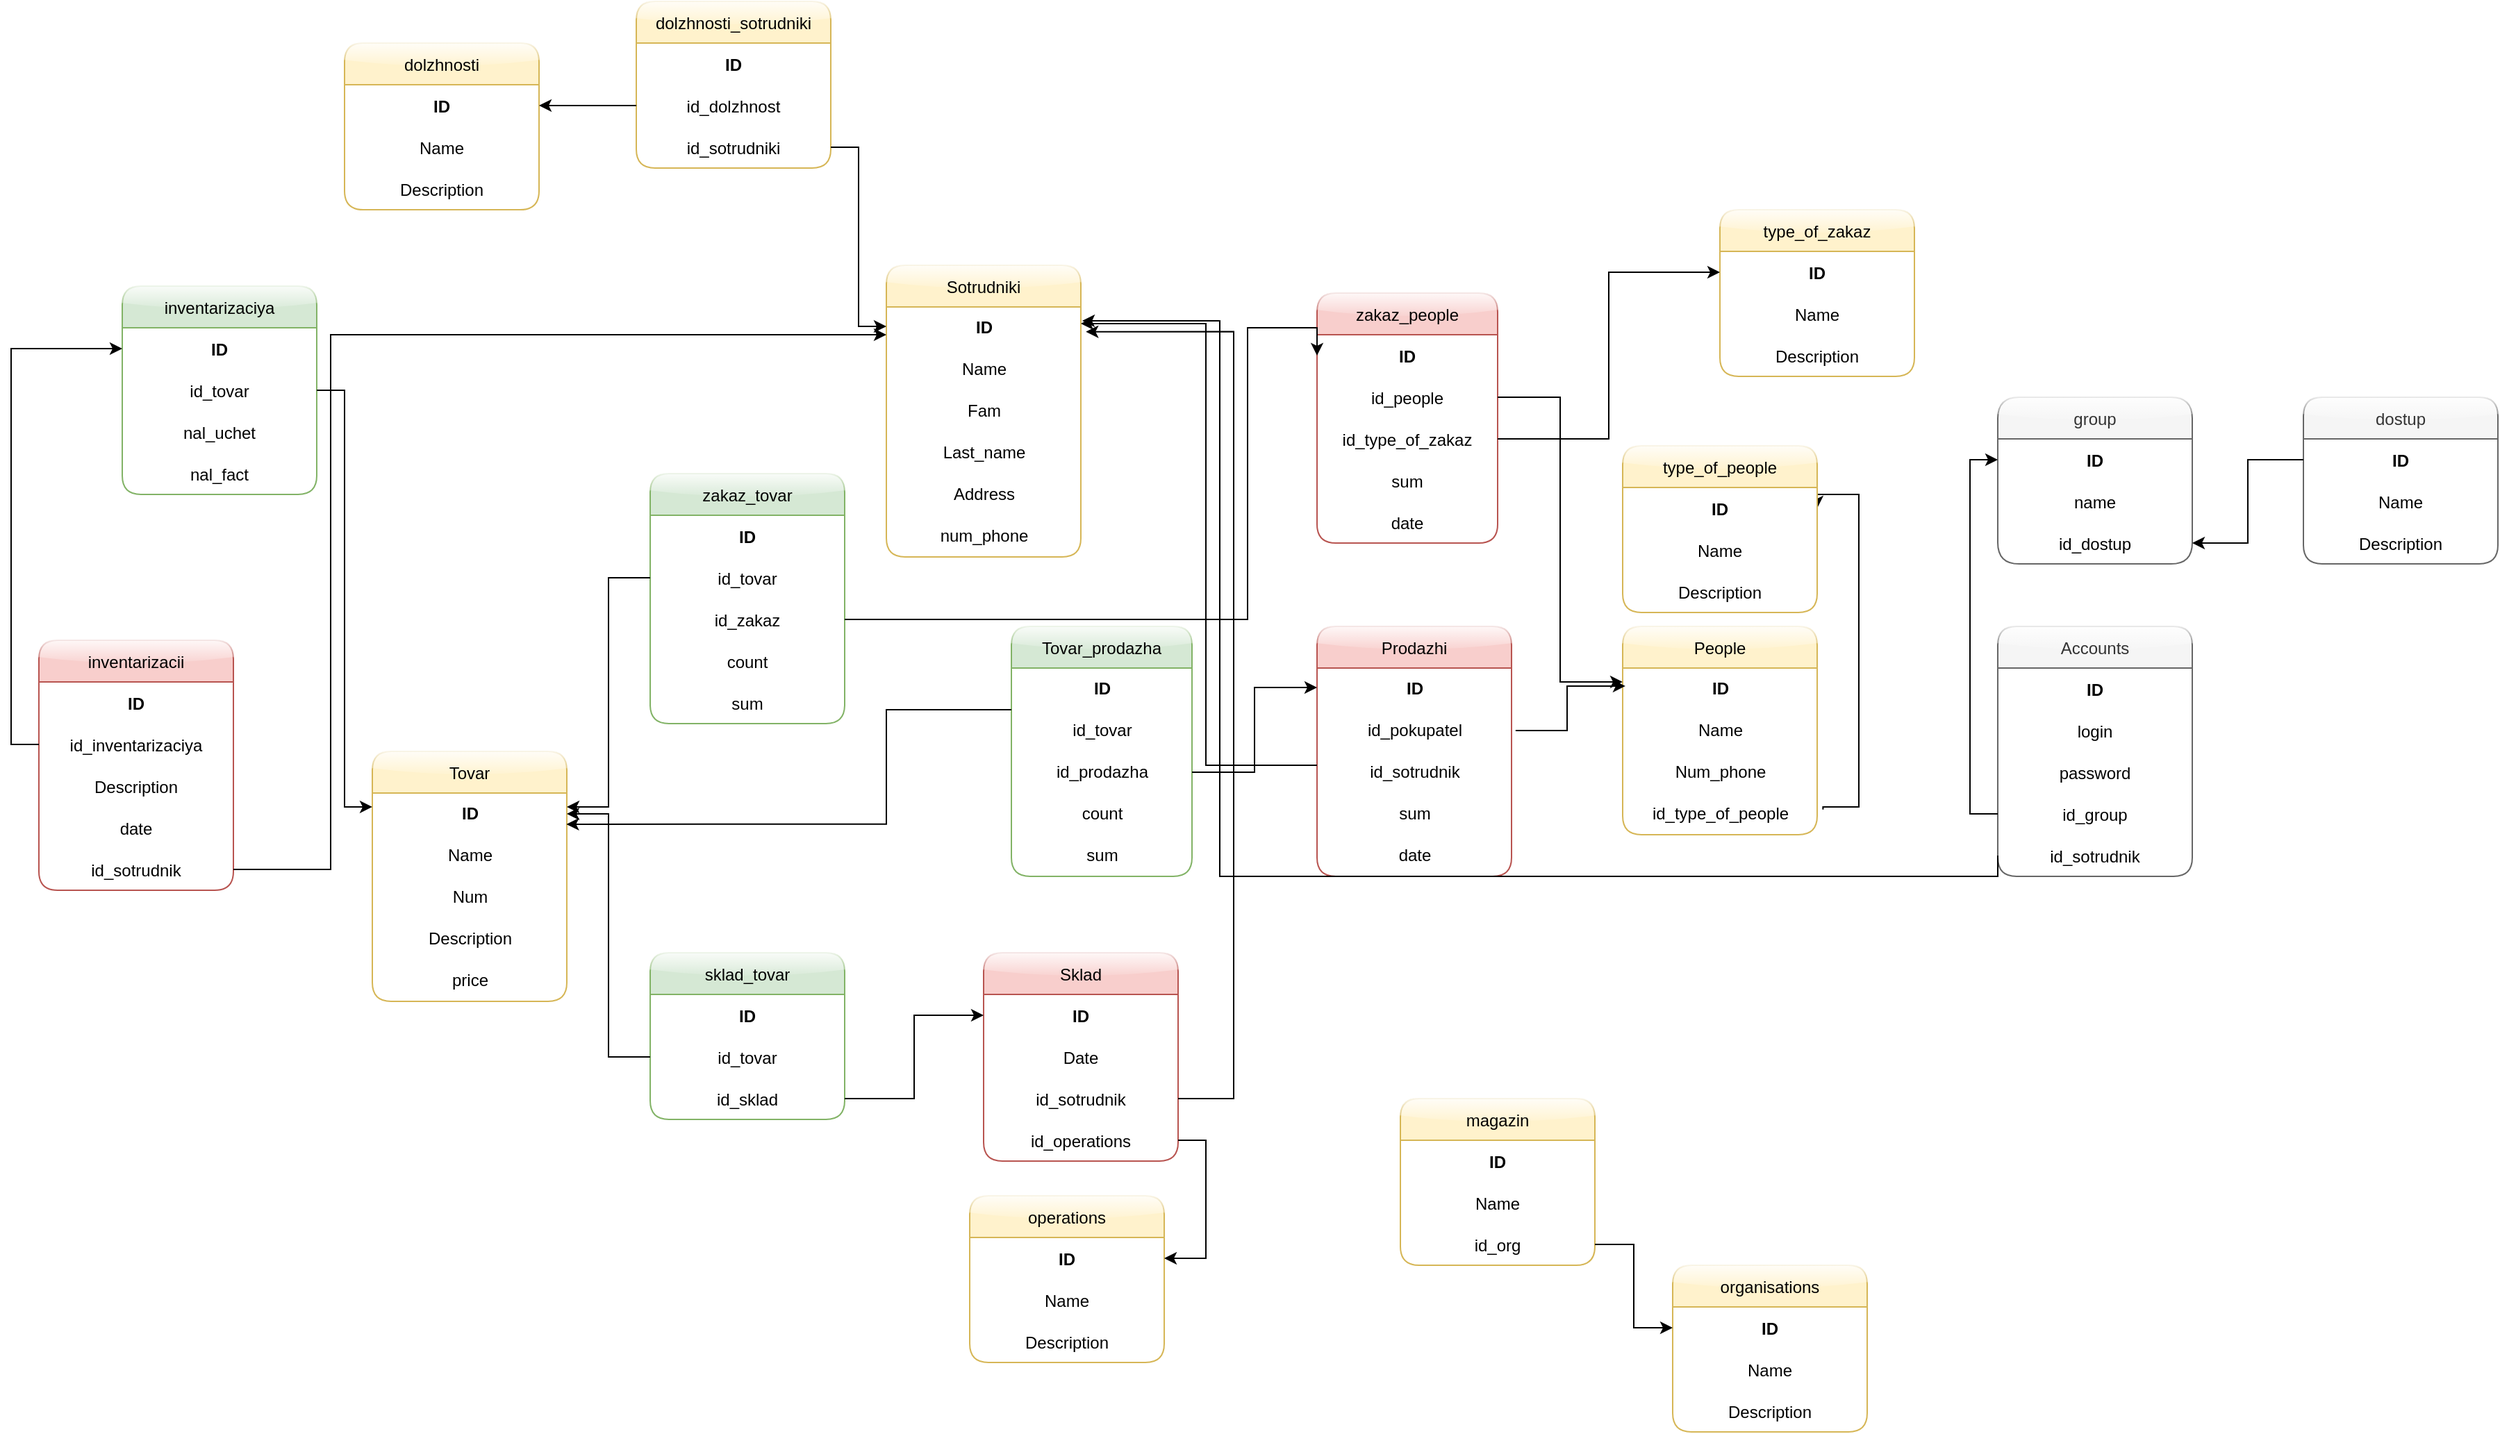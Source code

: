 <mxfile version="20.7.4" type="github">
  <diagram name="Page-1" id="efa7a0a1-bf9b-a30e-e6df-94a7791c09e9">
    <mxGraphModel dx="2083" dy="671" grid="1" gridSize="10" guides="1" tooltips="1" connect="1" arrows="1" fold="1" page="1" pageScale="1" pageWidth="826" pageHeight="1169" background="none" math="0" shadow="0">
      <root>
        <mxCell id="0" />
        <mxCell id="1" parent="0" />
        <mxCell id="s89cc9zzyMiPVLk8geK5-11" style="edgeStyle=orthogonalEdgeStyle;rounded=0;orthogonalLoop=1;jettySize=auto;html=1;entryX=1;entryY=0.5;entryDx=0;entryDy=0;exitX=1.03;exitY=0.395;exitDx=0;exitDy=0;exitPerimeter=0;" edge="1" parent="1" source="s89cc9zzyMiPVLk8geK5-10" target="s89cc9zzyMiPVLk8geK5-2">
          <mxGeometry relative="1" as="geometry">
            <mxPoint x="791" y="680" as="sourcePoint" />
            <Array as="points">
              <mxPoint x="794" y="670" />
              <mxPoint x="820" y="670" />
              <mxPoint x="820" y="445" />
            </Array>
          </mxGeometry>
        </mxCell>
        <mxCell id="ebfX2xSwdslehIs39QLn-114" value="People" style="swimlane;fontStyle=0;childLayout=stackLayout;horizontal=1;startSize=30;horizontalStack=0;resizeParent=1;resizeParentMax=0;resizeLast=0;collapsible=1;marginBottom=0;fillColor=#fff2cc;strokeColor=#d6b656;swimlaneFillColor=default;perimeterSpacing=1;rounded=1;shadow=0;sketch=0;glass=1;swimlaneLine=1;" parent="1" vertex="1">
          <mxGeometry x="650" y="540" width="140" height="150" as="geometry" />
        </mxCell>
        <mxCell id="ebfX2xSwdslehIs39QLn-123" value="&lt;div align=&quot;center&quot;&gt;&lt;b&gt;ID&lt;/b&gt;&lt;/div&gt;" style="text;html=1;align=center;verticalAlign=middle;resizable=0;points=[];autosize=1;strokeColor=none;fillColor=none;" parent="ebfX2xSwdslehIs39QLn-114" vertex="1">
          <mxGeometry y="30" width="140" height="30" as="geometry" />
        </mxCell>
        <mxCell id="ebfX2xSwdslehIs39QLn-129" value="Name" style="text;html=1;align=center;verticalAlign=middle;resizable=0;points=[];autosize=1;strokeColor=none;fillColor=none;" parent="ebfX2xSwdslehIs39QLn-114" vertex="1">
          <mxGeometry y="60" width="140" height="30" as="geometry" />
        </mxCell>
        <mxCell id="ebfX2xSwdslehIs39QLn-132" value="Num_phone" style="text;html=1;align=center;verticalAlign=middle;resizable=0;points=[];autosize=1;strokeColor=none;fillColor=none;" parent="ebfX2xSwdslehIs39QLn-114" vertex="1">
          <mxGeometry y="90" width="140" height="30" as="geometry" />
        </mxCell>
        <mxCell id="s89cc9zzyMiPVLk8geK5-10" value="id_type_of_people" style="text;html=1;align=center;verticalAlign=middle;resizable=0;points=[];autosize=1;strokeColor=none;fillColor=none;" vertex="1" parent="ebfX2xSwdslehIs39QLn-114">
          <mxGeometry y="120" width="140" height="30" as="geometry" />
        </mxCell>
        <mxCell id="wyc7OIWixu-rkBDjUx6X-9" style="edgeStyle=orthogonalEdgeStyle;rounded=0;orthogonalLoop=1;jettySize=auto;html=1;exitX=1.021;exitY=0.5;exitDx=0;exitDy=0;entryX=0.014;entryY=0.433;entryDx=0;entryDy=0;entryPerimeter=0;exitPerimeter=0;" parent="1" source="ebfX2xSwdslehIs39QLn-137" target="ebfX2xSwdslehIs39QLn-123" edge="1">
          <mxGeometry relative="1" as="geometry" />
        </mxCell>
        <mxCell id="ebfX2xSwdslehIs39QLn-124" value="Prodazhi" style="swimlane;fontStyle=0;childLayout=stackLayout;horizontal=1;startSize=30;horizontalStack=0;resizeParent=1;resizeParentMax=0;resizeLast=0;collapsible=1;marginBottom=0;fillColor=#f8cecc;strokeColor=#b85450;swimlaneFillColor=default;rounded=1;shadow=0;sketch=0;glass=1;" parent="1" vertex="1">
          <mxGeometry x="430" y="540" width="140" height="180" as="geometry" />
        </mxCell>
        <mxCell id="ebfX2xSwdslehIs39QLn-125" value="&lt;div align=&quot;center&quot;&gt;&lt;b&gt;ID&lt;/b&gt;&lt;/div&gt;" style="text;html=1;align=center;verticalAlign=middle;resizable=0;points=[];autosize=1;strokeColor=none;fillColor=none;" parent="ebfX2xSwdslehIs39QLn-124" vertex="1">
          <mxGeometry y="30" width="140" height="30" as="geometry" />
        </mxCell>
        <mxCell id="ebfX2xSwdslehIs39QLn-137" value="id_pokupatel" style="text;html=1;align=center;verticalAlign=middle;resizable=0;points=[];autosize=1;strokeColor=none;fillColor=none;" parent="ebfX2xSwdslehIs39QLn-124" vertex="1">
          <mxGeometry y="60" width="140" height="30" as="geometry" />
        </mxCell>
        <mxCell id="ebfX2xSwdslehIs39QLn-138" value="id_sotrudnik" style="text;html=1;align=center;verticalAlign=middle;resizable=0;points=[];autosize=1;strokeColor=none;fillColor=none;" parent="ebfX2xSwdslehIs39QLn-124" vertex="1">
          <mxGeometry y="90" width="140" height="30" as="geometry" />
        </mxCell>
        <mxCell id="wyc7OIWixu-rkBDjUx6X-6" value="sum" style="text;html=1;align=center;verticalAlign=middle;resizable=0;points=[];autosize=1;strokeColor=none;fillColor=none;" parent="ebfX2xSwdslehIs39QLn-124" vertex="1">
          <mxGeometry y="120" width="140" height="30" as="geometry" />
        </mxCell>
        <mxCell id="wyc7OIWixu-rkBDjUx6X-7" value="date" style="text;html=1;align=center;verticalAlign=middle;resizable=0;points=[];autosize=1;strokeColor=none;fillColor=none;" parent="ebfX2xSwdslehIs39QLn-124" vertex="1">
          <mxGeometry y="150" width="140" height="30" as="geometry" />
        </mxCell>
        <mxCell id="wyc7OIWixu-rkBDjUx6X-10" value="Tovar_prodazha" style="swimlane;fontStyle=0;childLayout=stackLayout;horizontal=1;startSize=30;horizontalStack=0;resizeParent=1;resizeParentMax=0;resizeLast=0;collapsible=1;marginBottom=0;fillColor=#d5e8d4;strokeColor=#82b366;swimlaneFillColor=default;rounded=1;shadow=0;sketch=0;glass=1;" parent="1" vertex="1">
          <mxGeometry x="210" y="540" width="130" height="180" as="geometry" />
        </mxCell>
        <mxCell id="wyc7OIWixu-rkBDjUx6X-11" value="&lt;div align=&quot;center&quot;&gt;&lt;b&gt;ID&lt;/b&gt;&lt;/div&gt;" style="text;html=1;align=center;verticalAlign=middle;resizable=0;points=[];autosize=1;strokeColor=none;fillColor=none;" parent="wyc7OIWixu-rkBDjUx6X-10" vertex="1">
          <mxGeometry y="30" width="130" height="30" as="geometry" />
        </mxCell>
        <mxCell id="wyc7OIWixu-rkBDjUx6X-12" value="id_tovar" style="text;html=1;align=center;verticalAlign=middle;resizable=0;points=[];autosize=1;strokeColor=none;fillColor=none;" parent="wyc7OIWixu-rkBDjUx6X-10" vertex="1">
          <mxGeometry y="60" width="130" height="30" as="geometry" />
        </mxCell>
        <mxCell id="wyc7OIWixu-rkBDjUx6X-13" value="id_prodazha" style="text;html=1;align=center;verticalAlign=middle;resizable=0;points=[];autosize=1;strokeColor=none;fillColor=none;" parent="wyc7OIWixu-rkBDjUx6X-10" vertex="1">
          <mxGeometry y="90" width="130" height="30" as="geometry" />
        </mxCell>
        <mxCell id="wyc7OIWixu-rkBDjUx6X-14" value="count" style="text;html=1;align=center;verticalAlign=middle;resizable=0;points=[];autosize=1;strokeColor=none;fillColor=none;" parent="wyc7OIWixu-rkBDjUx6X-10" vertex="1">
          <mxGeometry y="120" width="130" height="30" as="geometry" />
        </mxCell>
        <mxCell id="wyc7OIWixu-rkBDjUx6X-15" value="sum" style="text;html=1;align=center;verticalAlign=middle;resizable=0;points=[];autosize=1;strokeColor=none;fillColor=none;" parent="wyc7OIWixu-rkBDjUx6X-10" vertex="1">
          <mxGeometry y="150" width="130" height="30" as="geometry" />
        </mxCell>
        <mxCell id="wyc7OIWixu-rkBDjUx6X-17" value="Tovar" style="swimlane;fontStyle=0;childLayout=stackLayout;horizontal=1;startSize=30;horizontalStack=0;resizeParent=1;resizeParentMax=0;resizeLast=0;collapsible=1;marginBottom=0;fillColor=#fff2cc;strokeColor=#d6b656;swimlaneFillColor=default;rounded=1;shadow=0;sketch=0;glass=1;" parent="1" vertex="1">
          <mxGeometry x="-250" y="630" width="140" height="180" as="geometry" />
        </mxCell>
        <mxCell id="wyc7OIWixu-rkBDjUx6X-18" value="&lt;div align=&quot;center&quot;&gt;&lt;b&gt;ID&lt;/b&gt;&lt;/div&gt;" style="text;html=1;align=center;verticalAlign=middle;resizable=0;points=[];autosize=1;strokeColor=none;fillColor=none;" parent="wyc7OIWixu-rkBDjUx6X-17" vertex="1">
          <mxGeometry y="30" width="140" height="30" as="geometry" />
        </mxCell>
        <mxCell id="wyc7OIWixu-rkBDjUx6X-19" value="Name" style="text;html=1;align=center;verticalAlign=middle;resizable=0;points=[];autosize=1;strokeColor=none;fillColor=none;" parent="wyc7OIWixu-rkBDjUx6X-17" vertex="1">
          <mxGeometry y="60" width="140" height="30" as="geometry" />
        </mxCell>
        <mxCell id="wyc7OIWixu-rkBDjUx6X-20" value="Num" style="text;html=1;align=center;verticalAlign=middle;resizable=0;points=[];autosize=1;strokeColor=none;fillColor=none;" parent="wyc7OIWixu-rkBDjUx6X-17" vertex="1">
          <mxGeometry y="90" width="140" height="30" as="geometry" />
        </mxCell>
        <mxCell id="wyc7OIWixu-rkBDjUx6X-21" value="Description" style="text;html=1;align=center;verticalAlign=middle;resizable=0;points=[];autosize=1;strokeColor=none;fillColor=none;" parent="wyc7OIWixu-rkBDjUx6X-17" vertex="1">
          <mxGeometry y="120" width="140" height="30" as="geometry" />
        </mxCell>
        <mxCell id="wyc7OIWixu-rkBDjUx6X-22" value="price" style="text;html=1;align=center;verticalAlign=middle;resizable=0;points=[];autosize=1;strokeColor=none;fillColor=none;" parent="wyc7OIWixu-rkBDjUx6X-17" vertex="1">
          <mxGeometry y="150" width="140" height="30" as="geometry" />
        </mxCell>
        <mxCell id="wyc7OIWixu-rkBDjUx6X-24" style="edgeStyle=orthogonalEdgeStyle;rounded=0;orthogonalLoop=1;jettySize=auto;html=1;entryX=0;entryY=0.467;entryDx=0;entryDy=0;entryPerimeter=0;" parent="1" source="wyc7OIWixu-rkBDjUx6X-13" target="ebfX2xSwdslehIs39QLn-125" edge="1">
          <mxGeometry relative="1" as="geometry" />
        </mxCell>
        <mxCell id="wyc7OIWixu-rkBDjUx6X-25" value="Sotrudniki" style="swimlane;fontStyle=0;childLayout=stackLayout;horizontal=1;startSize=30;horizontalStack=0;resizeParent=1;resizeParentMax=0;resizeLast=0;collapsible=1;marginBottom=0;fillColor=#fff2cc;strokeColor=#d6b656;gradientColor=none;swimlaneFillColor=default;rounded=1;shadow=0;sketch=0;glass=1;" parent="1" vertex="1">
          <mxGeometry x="120" y="280" width="140" height="210" as="geometry">
            <mxRectangle x="90" y="280" width="100" height="30" as="alternateBounds" />
          </mxGeometry>
        </mxCell>
        <mxCell id="wyc7OIWixu-rkBDjUx6X-26" value="&lt;div align=&quot;center&quot;&gt;&lt;b&gt;ID&lt;/b&gt;&lt;/div&gt;" style="text;html=1;align=center;verticalAlign=middle;resizable=0;points=[];autosize=1;strokeColor=none;fillColor=none;" parent="wyc7OIWixu-rkBDjUx6X-25" vertex="1">
          <mxGeometry y="30" width="140" height="30" as="geometry" />
        </mxCell>
        <mxCell id="wyc7OIWixu-rkBDjUx6X-27" value="Name" style="text;html=1;align=center;verticalAlign=middle;resizable=0;points=[];autosize=1;strokeColor=none;fillColor=none;" parent="wyc7OIWixu-rkBDjUx6X-25" vertex="1">
          <mxGeometry y="60" width="140" height="30" as="geometry" />
        </mxCell>
        <mxCell id="wyc7OIWixu-rkBDjUx6X-28" value="Fam" style="text;html=1;align=center;verticalAlign=middle;resizable=0;points=[];autosize=1;strokeColor=none;fillColor=none;" parent="wyc7OIWixu-rkBDjUx6X-25" vertex="1">
          <mxGeometry y="90" width="140" height="30" as="geometry" />
        </mxCell>
        <mxCell id="wyc7OIWixu-rkBDjUx6X-29" value="Last_name" style="text;html=1;align=center;verticalAlign=middle;resizable=0;points=[];autosize=1;strokeColor=none;fillColor=none;" parent="wyc7OIWixu-rkBDjUx6X-25" vertex="1">
          <mxGeometry y="120" width="140" height="30" as="geometry" />
        </mxCell>
        <mxCell id="wyc7OIWixu-rkBDjUx6X-42" value="Address" style="text;html=1;align=center;verticalAlign=middle;resizable=0;points=[];autosize=1;strokeColor=none;fillColor=none;" parent="wyc7OIWixu-rkBDjUx6X-25" vertex="1">
          <mxGeometry y="150" width="140" height="30" as="geometry" />
        </mxCell>
        <mxCell id="wyc7OIWixu-rkBDjUx6X-43" value="num_phone" style="text;html=1;align=center;verticalAlign=middle;resizable=0;points=[];autosize=1;strokeColor=none;fillColor=none;" parent="wyc7OIWixu-rkBDjUx6X-25" vertex="1">
          <mxGeometry y="180" width="140" height="30" as="geometry" />
        </mxCell>
        <mxCell id="wyc7OIWixu-rkBDjUx6X-44" style="edgeStyle=orthogonalEdgeStyle;rounded=0;orthogonalLoop=1;jettySize=auto;html=1;entryX=1;entryY=0.4;entryDx=0;entryDy=0;entryPerimeter=0;" parent="1" source="ebfX2xSwdslehIs39QLn-138" target="wyc7OIWixu-rkBDjUx6X-26" edge="1">
          <mxGeometry relative="1" as="geometry">
            <Array as="points">
              <mxPoint x="350" y="640" />
              <mxPoint x="350" y="322" />
            </Array>
          </mxGeometry>
        </mxCell>
        <mxCell id="wyc7OIWixu-rkBDjUx6X-46" value="dolzhnosti" style="swimlane;fontStyle=0;childLayout=stackLayout;horizontal=1;startSize=30;horizontalStack=0;resizeParent=1;resizeParentMax=0;resizeLast=0;collapsible=1;marginBottom=0;rounded=1;shadow=0;glass=1;sketch=0;gradientColor=none;fillColor=#fff2cc;strokeColor=#d6b656;swimlaneFillColor=default;" parent="1" vertex="1">
          <mxGeometry x="-270" y="120" width="140" height="120" as="geometry" />
        </mxCell>
        <mxCell id="wyc7OIWixu-rkBDjUx6X-47" value="ID" style="text;strokeColor=none;fillColor=none;align=center;verticalAlign=middle;spacingLeft=4;spacingRight=4;overflow=hidden;points=[[0,0.5],[1,0.5]];portConstraint=eastwest;rotatable=0;rounded=1;shadow=0;glass=1;sketch=0;fontStyle=1" parent="wyc7OIWixu-rkBDjUx6X-46" vertex="1">
          <mxGeometry y="30" width="140" height="30" as="geometry" />
        </mxCell>
        <mxCell id="wyc7OIWixu-rkBDjUx6X-55" value="Name" style="text;strokeColor=none;fillColor=none;align=center;verticalAlign=middle;spacingLeft=4;spacingRight=4;overflow=hidden;points=[[0,0.5],[1,0.5]];portConstraint=eastwest;rotatable=0;rounded=1;shadow=0;glass=1;sketch=0;fontStyle=0" parent="wyc7OIWixu-rkBDjUx6X-46" vertex="1">
          <mxGeometry y="60" width="140" height="30" as="geometry" />
        </mxCell>
        <mxCell id="wyc7OIWixu-rkBDjUx6X-56" value="Description" style="text;strokeColor=none;fillColor=none;align=center;verticalAlign=middle;spacingLeft=4;spacingRight=4;overflow=hidden;points=[[0,0.5],[1,0.5]];portConstraint=eastwest;rotatable=0;rounded=1;shadow=0;glass=1;sketch=0;fontStyle=0" parent="wyc7OIWixu-rkBDjUx6X-46" vertex="1">
          <mxGeometry y="90" width="140" height="30" as="geometry" />
        </mxCell>
        <mxCell id="wyc7OIWixu-rkBDjUx6X-57" value="dolzhnosti_sotrudniki" style="swimlane;fontStyle=0;childLayout=stackLayout;horizontal=1;startSize=30;horizontalStack=0;resizeParent=1;resizeParentMax=0;resizeLast=0;collapsible=1;marginBottom=0;rounded=1;shadow=0;glass=1;sketch=0;gradientColor=none;fillColor=#fff2cc;strokeColor=#d6b656;swimlaneFillColor=default;" parent="1" vertex="1">
          <mxGeometry x="-60" y="90" width="140" height="120" as="geometry" />
        </mxCell>
        <mxCell id="wyc7OIWixu-rkBDjUx6X-58" value="ID" style="text;strokeColor=none;fillColor=none;align=center;verticalAlign=middle;spacingLeft=4;spacingRight=4;overflow=hidden;points=[[0,0.5],[1,0.5]];portConstraint=eastwest;rotatable=0;rounded=1;shadow=0;glass=1;sketch=0;fontStyle=1" parent="wyc7OIWixu-rkBDjUx6X-57" vertex="1">
          <mxGeometry y="30" width="140" height="30" as="geometry" />
        </mxCell>
        <mxCell id="wyc7OIWixu-rkBDjUx6X-59" value="id_dolzhnost" style="text;strokeColor=none;fillColor=none;align=center;verticalAlign=middle;spacingLeft=4;spacingRight=4;overflow=hidden;points=[[0,0.5],[1,0.5]];portConstraint=eastwest;rotatable=0;rounded=1;shadow=0;glass=1;sketch=0;fontStyle=0" parent="wyc7OIWixu-rkBDjUx6X-57" vertex="1">
          <mxGeometry y="60" width="140" height="30" as="geometry" />
        </mxCell>
        <mxCell id="wyc7OIWixu-rkBDjUx6X-60" value="id_sotrudniki" style="text;strokeColor=none;fillColor=none;align=center;verticalAlign=middle;spacingLeft=4;spacingRight=4;overflow=hidden;points=[[0,0.5],[1,0.5]];portConstraint=eastwest;rotatable=0;rounded=1;shadow=0;glass=1;sketch=0;fontStyle=0" parent="wyc7OIWixu-rkBDjUx6X-57" vertex="1">
          <mxGeometry y="90" width="140" height="30" as="geometry" />
        </mxCell>
        <mxCell id="wyc7OIWixu-rkBDjUx6X-61" style="edgeStyle=orthogonalEdgeStyle;rounded=0;orthogonalLoop=1;jettySize=auto;html=1;exitX=0;exitY=0.5;exitDx=0;exitDy=0;entryX=1;entryY=0.5;entryDx=0;entryDy=0;" parent="1" source="wyc7OIWixu-rkBDjUx6X-59" target="wyc7OIWixu-rkBDjUx6X-47" edge="1">
          <mxGeometry relative="1" as="geometry" />
        </mxCell>
        <mxCell id="wyc7OIWixu-rkBDjUx6X-62" style="edgeStyle=orthogonalEdgeStyle;rounded=0;orthogonalLoop=1;jettySize=auto;html=1;exitX=1;exitY=0.5;exitDx=0;exitDy=0;entryX=0;entryY=0.467;entryDx=0;entryDy=0;entryPerimeter=0;" parent="1" source="wyc7OIWixu-rkBDjUx6X-60" target="wyc7OIWixu-rkBDjUx6X-26" edge="1">
          <mxGeometry relative="1" as="geometry" />
        </mxCell>
        <mxCell id="wyc7OIWixu-rkBDjUx6X-63" value="Sklad" style="swimlane;fontStyle=0;childLayout=stackLayout;horizontal=1;startSize=30;horizontalStack=0;resizeParent=1;resizeParentMax=0;resizeLast=0;collapsible=1;marginBottom=0;rounded=1;shadow=0;glass=1;sketch=0;fillColor=#f8cecc;strokeColor=#b85450;swimlaneFillColor=default;" parent="1" vertex="1">
          <mxGeometry x="190" y="775" width="140" height="150" as="geometry" />
        </mxCell>
        <mxCell id="wyc7OIWixu-rkBDjUx6X-64" value="ID" style="text;strokeColor=none;fillColor=none;align=center;verticalAlign=middle;spacingLeft=4;spacingRight=4;overflow=hidden;points=[[0,0.5],[1,0.5]];portConstraint=eastwest;rotatable=0;rounded=1;shadow=0;glass=1;sketch=0;fontStyle=1" parent="wyc7OIWixu-rkBDjUx6X-63" vertex="1">
          <mxGeometry y="30" width="140" height="30" as="geometry" />
        </mxCell>
        <mxCell id="wyc7OIWixu-rkBDjUx6X-65" value="Date" style="text;strokeColor=none;fillColor=none;align=center;verticalAlign=middle;spacingLeft=4;spacingRight=4;overflow=hidden;points=[[0,0.5],[1,0.5]];portConstraint=eastwest;rotatable=0;rounded=1;shadow=0;glass=1;sketch=0;fontStyle=0" parent="wyc7OIWixu-rkBDjUx6X-63" vertex="1">
          <mxGeometry y="60" width="140" height="30" as="geometry" />
        </mxCell>
        <mxCell id="wyc7OIWixu-rkBDjUx6X-66" value="id_sotrudnik" style="text;strokeColor=none;fillColor=none;align=center;verticalAlign=middle;spacingLeft=4;spacingRight=4;overflow=hidden;points=[[0,0.5],[1,0.5]];portConstraint=eastwest;rotatable=0;rounded=1;shadow=0;glass=1;sketch=0;fontStyle=0" parent="wyc7OIWixu-rkBDjUx6X-63" vertex="1">
          <mxGeometry y="90" width="140" height="30" as="geometry" />
        </mxCell>
        <mxCell id="wyc7OIWixu-rkBDjUx6X-67" value="id_operations" style="text;strokeColor=none;fillColor=none;align=center;verticalAlign=middle;spacingLeft=4;spacingRight=4;overflow=hidden;points=[[0,0.5],[1,0.5]];portConstraint=eastwest;rotatable=0;rounded=1;shadow=0;glass=1;sketch=0;fontStyle=0" parent="wyc7OIWixu-rkBDjUx6X-63" vertex="1">
          <mxGeometry y="120" width="140" height="30" as="geometry" />
        </mxCell>
        <mxCell id="wyc7OIWixu-rkBDjUx6X-68" value="operations" style="swimlane;fontStyle=0;childLayout=stackLayout;horizontal=1;startSize=30;horizontalStack=0;resizeParent=1;resizeParentMax=0;resizeLast=0;collapsible=1;marginBottom=0;rounded=1;shadow=0;glass=1;sketch=0;gradientColor=none;fillColor=#fff2cc;strokeColor=#d6b656;swimlaneFillColor=default;" parent="1" vertex="1">
          <mxGeometry x="180" y="950" width="140" height="120" as="geometry" />
        </mxCell>
        <mxCell id="wyc7OIWixu-rkBDjUx6X-69" value="ID" style="text;strokeColor=none;fillColor=none;align=center;verticalAlign=middle;spacingLeft=4;spacingRight=4;overflow=hidden;points=[[0,0.5],[1,0.5]];portConstraint=eastwest;rotatable=0;rounded=1;shadow=0;glass=1;sketch=0;fontStyle=1" parent="wyc7OIWixu-rkBDjUx6X-68" vertex="1">
          <mxGeometry y="30" width="140" height="30" as="geometry" />
        </mxCell>
        <mxCell id="wyc7OIWixu-rkBDjUx6X-70" value="Name" style="text;strokeColor=none;fillColor=none;align=center;verticalAlign=middle;spacingLeft=4;spacingRight=4;overflow=hidden;points=[[0,0.5],[1,0.5]];portConstraint=eastwest;rotatable=0;rounded=1;shadow=0;glass=1;sketch=0;fontStyle=0" parent="wyc7OIWixu-rkBDjUx6X-68" vertex="1">
          <mxGeometry y="60" width="140" height="30" as="geometry" />
        </mxCell>
        <mxCell id="wyc7OIWixu-rkBDjUx6X-71" value="Description" style="text;strokeColor=none;fillColor=none;align=center;verticalAlign=middle;spacingLeft=4;spacingRight=4;overflow=hidden;points=[[0,0.5],[1,0.5]];portConstraint=eastwest;rotatable=0;rounded=1;shadow=0;glass=1;sketch=0;fontStyle=0" parent="wyc7OIWixu-rkBDjUx6X-68" vertex="1">
          <mxGeometry y="90" width="140" height="30" as="geometry" />
        </mxCell>
        <mxCell id="wyc7OIWixu-rkBDjUx6X-77" style="edgeStyle=orthogonalEdgeStyle;rounded=0;orthogonalLoop=1;jettySize=auto;html=1;exitX=1;exitY=0.5;exitDx=0;exitDy=0;entryX=1;entryY=0.5;entryDx=0;entryDy=0;" parent="1" source="wyc7OIWixu-rkBDjUx6X-67" target="wyc7OIWixu-rkBDjUx6X-69" edge="1">
          <mxGeometry relative="1" as="geometry" />
        </mxCell>
        <mxCell id="wyc7OIWixu-rkBDjUx6X-79" value="sklad_tovar" style="swimlane;fontStyle=0;childLayout=stackLayout;horizontal=1;startSize=30;horizontalStack=0;resizeParent=1;resizeParentMax=0;resizeLast=0;collapsible=1;marginBottom=0;rounded=1;shadow=0;glass=1;sketch=0;fillColor=#d5e8d4;strokeColor=#82b366;swimlaneFillColor=default;" parent="1" vertex="1">
          <mxGeometry x="-50" y="775" width="140" height="120" as="geometry" />
        </mxCell>
        <mxCell id="wyc7OIWixu-rkBDjUx6X-80" value="ID" style="text;strokeColor=none;fillColor=none;align=center;verticalAlign=middle;spacingLeft=4;spacingRight=4;overflow=hidden;points=[[0,0.5],[1,0.5]];portConstraint=eastwest;rotatable=0;rounded=1;shadow=0;glass=1;sketch=0;fontStyle=1" parent="wyc7OIWixu-rkBDjUx6X-79" vertex="1">
          <mxGeometry y="30" width="140" height="30" as="geometry" />
        </mxCell>
        <mxCell id="wyc7OIWixu-rkBDjUx6X-81" value="id_tovar" style="text;strokeColor=none;fillColor=none;align=center;verticalAlign=middle;spacingLeft=4;spacingRight=4;overflow=hidden;points=[[0,0.5],[1,0.5]];portConstraint=eastwest;rotatable=0;rounded=1;shadow=0;glass=1;sketch=0;fontStyle=0" parent="wyc7OIWixu-rkBDjUx6X-79" vertex="1">
          <mxGeometry y="60" width="140" height="30" as="geometry" />
        </mxCell>
        <mxCell id="wyc7OIWixu-rkBDjUx6X-82" value="id_sklad" style="text;strokeColor=none;fillColor=none;align=center;verticalAlign=middle;spacingLeft=4;spacingRight=4;overflow=hidden;points=[[0,0.5],[1,0.5]];portConstraint=eastwest;rotatable=0;rounded=1;shadow=0;glass=1;sketch=0;fontStyle=0" parent="wyc7OIWixu-rkBDjUx6X-79" vertex="1">
          <mxGeometry y="90" width="140" height="30" as="geometry" />
        </mxCell>
        <mxCell id="wyc7OIWixu-rkBDjUx6X-83" style="edgeStyle=orthogonalEdgeStyle;rounded=0;orthogonalLoop=1;jettySize=auto;html=1;exitX=1;exitY=0.5;exitDx=0;exitDy=0;entryX=0;entryY=0.5;entryDx=0;entryDy=0;" parent="1" source="wyc7OIWixu-rkBDjUx6X-82" target="wyc7OIWixu-rkBDjUx6X-64" edge="1">
          <mxGeometry relative="1" as="geometry" />
        </mxCell>
        <mxCell id="wyc7OIWixu-rkBDjUx6X-85" style="edgeStyle=orthogonalEdgeStyle;rounded=0;orthogonalLoop=1;jettySize=auto;html=1;entryX=0.998;entryY=0.748;entryDx=0;entryDy=0;entryPerimeter=0;" parent="1" source="wyc7OIWixu-rkBDjUx6X-12" target="wyc7OIWixu-rkBDjUx6X-18" edge="1">
          <mxGeometry relative="1" as="geometry">
            <Array as="points">
              <mxPoint x="120" y="600" />
              <mxPoint x="120" y="682" />
            </Array>
          </mxGeometry>
        </mxCell>
        <mxCell id="wyc7OIWixu-rkBDjUx6X-86" style="edgeStyle=orthogonalEdgeStyle;rounded=0;orthogonalLoop=1;jettySize=auto;html=1;entryX=1;entryY=0.5;entryDx=0;entryDy=0;entryPerimeter=0;" parent="1" source="wyc7OIWixu-rkBDjUx6X-81" target="wyc7OIWixu-rkBDjUx6X-18" edge="1">
          <mxGeometry relative="1" as="geometry" />
        </mxCell>
        <mxCell id="wyc7OIWixu-rkBDjUx6X-87" value="zakaz_people" style="swimlane;fontStyle=0;childLayout=stackLayout;horizontal=1;startSize=30;horizontalStack=0;resizeParent=1;resizeParentMax=0;resizeLast=0;collapsible=1;marginBottom=0;rounded=1;shadow=0;glass=1;sketch=0;fillColor=#f8cecc;strokeColor=#b85450;swimlaneFillColor=default;" parent="1" vertex="1">
          <mxGeometry x="430" y="300" width="130" height="180" as="geometry" />
        </mxCell>
        <mxCell id="wyc7OIWixu-rkBDjUx6X-88" value="ID" style="text;align=center;verticalAlign=middle;spacingLeft=4;spacingRight=4;overflow=hidden;points=[[0,0.5],[1,0.5]];portConstraint=eastwest;rotatable=0;rounded=1;shadow=0;glass=1;sketch=0;fontStyle=1" parent="wyc7OIWixu-rkBDjUx6X-87" vertex="1">
          <mxGeometry y="30" width="130" height="30" as="geometry" />
        </mxCell>
        <mxCell id="wyc7OIWixu-rkBDjUx6X-89" value="id_people" style="text;strokeColor=none;fillColor=none;align=center;verticalAlign=middle;spacingLeft=4;spacingRight=4;overflow=hidden;points=[[0,0.5],[1,0.5]];portConstraint=eastwest;rotatable=0;rounded=1;shadow=0;glass=1;sketch=0;fontStyle=0" parent="wyc7OIWixu-rkBDjUx6X-87" vertex="1">
          <mxGeometry y="60" width="130" height="30" as="geometry" />
        </mxCell>
        <mxCell id="wyc7OIWixu-rkBDjUx6X-92" value="id_type_of_zakaz" style="text;strokeColor=none;fillColor=none;align=center;verticalAlign=middle;spacingLeft=4;spacingRight=4;overflow=hidden;points=[[0,0.5],[1,0.5]];portConstraint=eastwest;rotatable=0;rounded=1;shadow=0;glass=1;sketch=0;fontStyle=0" parent="wyc7OIWixu-rkBDjUx6X-87" vertex="1">
          <mxGeometry y="90" width="130" height="30" as="geometry" />
        </mxCell>
        <mxCell id="wyc7OIWixu-rkBDjUx6X-91" value="sum" style="text;strokeColor=none;fillColor=none;align=center;verticalAlign=middle;spacingLeft=4;spacingRight=4;overflow=hidden;points=[[0,0.5],[1,0.5]];portConstraint=eastwest;rotatable=0;rounded=1;shadow=0;glass=1;sketch=0;fontStyle=0" parent="wyc7OIWixu-rkBDjUx6X-87" vertex="1">
          <mxGeometry y="120" width="130" height="30" as="geometry" />
        </mxCell>
        <mxCell id="wyc7OIWixu-rkBDjUx6X-90" value="date" style="text;strokeColor=none;fillColor=none;align=center;verticalAlign=middle;spacingLeft=4;spacingRight=4;overflow=hidden;points=[[0,0.5],[1,0.5]];portConstraint=eastwest;rotatable=0;rounded=1;shadow=0;glass=1;sketch=0;fontStyle=0" parent="wyc7OIWixu-rkBDjUx6X-87" vertex="1">
          <mxGeometry y="150" width="130" height="30" as="geometry" />
        </mxCell>
        <mxCell id="wyc7OIWixu-rkBDjUx6X-93" value="zakaz_tovar" style="swimlane;fontStyle=0;childLayout=stackLayout;horizontal=1;startSize=30;horizontalStack=0;resizeParent=1;resizeParentMax=0;resizeLast=0;collapsible=1;marginBottom=0;rounded=1;shadow=0;glass=1;sketch=0;fillColor=#d5e8d4;strokeColor=#82b366;swimlaneFillColor=default;" parent="1" vertex="1">
          <mxGeometry x="-50" y="430" width="140" height="180" as="geometry" />
        </mxCell>
        <mxCell id="wyc7OIWixu-rkBDjUx6X-94" value="ID" style="text;strokeColor=none;fillColor=none;align=center;verticalAlign=middle;spacingLeft=4;spacingRight=4;overflow=hidden;points=[[0,0.5],[1,0.5]];portConstraint=eastwest;rotatable=0;rounded=1;shadow=0;glass=1;sketch=0;fontStyle=1" parent="wyc7OIWixu-rkBDjUx6X-93" vertex="1">
          <mxGeometry y="30" width="140" height="30" as="geometry" />
        </mxCell>
        <mxCell id="wyc7OIWixu-rkBDjUx6X-95" value="id_tovar" style="text;strokeColor=none;fillColor=none;align=center;verticalAlign=middle;spacingLeft=4;spacingRight=4;overflow=hidden;points=[[0,0.5],[1,0.5]];portConstraint=eastwest;rotatable=0;rounded=1;shadow=0;glass=1;sketch=0;fontStyle=0" parent="wyc7OIWixu-rkBDjUx6X-93" vertex="1">
          <mxGeometry y="60" width="140" height="30" as="geometry" />
        </mxCell>
        <mxCell id="wyc7OIWixu-rkBDjUx6X-96" value="id_zakaz" style="text;strokeColor=none;fillColor=none;align=center;verticalAlign=middle;spacingLeft=4;spacingRight=4;overflow=hidden;points=[[0,0.5],[1,0.5]];portConstraint=eastwest;rotatable=0;rounded=1;shadow=0;glass=1;sketch=0;fontStyle=0" parent="wyc7OIWixu-rkBDjUx6X-93" vertex="1">
          <mxGeometry y="90" width="140" height="30" as="geometry" />
        </mxCell>
        <mxCell id="wyc7OIWixu-rkBDjUx6X-97" value="count" style="text;strokeColor=none;fillColor=none;align=center;verticalAlign=middle;spacingLeft=4;spacingRight=4;overflow=hidden;points=[[0,0.5],[1,0.5]];portConstraint=eastwest;rotatable=0;rounded=1;shadow=0;glass=1;sketch=0;fontStyle=0" parent="wyc7OIWixu-rkBDjUx6X-93" vertex="1">
          <mxGeometry y="120" width="140" height="30" as="geometry" />
        </mxCell>
        <mxCell id="wyc7OIWixu-rkBDjUx6X-98" value="sum" style="text;strokeColor=none;fillColor=none;align=center;verticalAlign=middle;spacingLeft=4;spacingRight=4;overflow=hidden;points=[[0,0.5],[1,0.5]];portConstraint=eastwest;rotatable=0;rounded=1;shadow=0;glass=1;sketch=0;fontStyle=0" parent="wyc7OIWixu-rkBDjUx6X-93" vertex="1">
          <mxGeometry y="150" width="140" height="30" as="geometry" />
        </mxCell>
        <mxCell id="wyc7OIWixu-rkBDjUx6X-99" style="edgeStyle=orthogonalEdgeStyle;rounded=0;orthogonalLoop=1;jettySize=auto;html=1;exitX=0;exitY=0.5;exitDx=0;exitDy=0;entryX=1;entryY=0.333;entryDx=0;entryDy=0;entryPerimeter=0;" parent="1" source="wyc7OIWixu-rkBDjUx6X-95" target="wyc7OIWixu-rkBDjUx6X-18" edge="1">
          <mxGeometry relative="1" as="geometry" />
        </mxCell>
        <mxCell id="wyc7OIWixu-rkBDjUx6X-101" value="type_of_zakaz" style="swimlane;fontStyle=0;childLayout=stackLayout;horizontal=1;startSize=30;horizontalStack=0;resizeParent=1;resizeParentMax=0;resizeLast=0;collapsible=1;marginBottom=0;rounded=1;shadow=0;glass=1;sketch=0;gradientColor=none;fillColor=#fff2cc;strokeColor=#d6b656;swimlaneFillColor=default;" parent="1" vertex="1">
          <mxGeometry x="720" y="240" width="140" height="120" as="geometry" />
        </mxCell>
        <mxCell id="wyc7OIWixu-rkBDjUx6X-102" value="ID" style="text;strokeColor=none;fillColor=none;align=center;verticalAlign=middle;spacingLeft=4;spacingRight=4;overflow=hidden;points=[[0,0.5],[1,0.5]];portConstraint=eastwest;rotatable=0;rounded=1;shadow=0;glass=1;sketch=0;fontStyle=1" parent="wyc7OIWixu-rkBDjUx6X-101" vertex="1">
          <mxGeometry y="30" width="140" height="30" as="geometry" />
        </mxCell>
        <mxCell id="wyc7OIWixu-rkBDjUx6X-103" value="Name" style="text;strokeColor=none;fillColor=none;align=center;verticalAlign=middle;spacingLeft=4;spacingRight=4;overflow=hidden;points=[[0,0.5],[1,0.5]];portConstraint=eastwest;rotatable=0;rounded=1;shadow=0;glass=1;sketch=0;fontStyle=0" parent="wyc7OIWixu-rkBDjUx6X-101" vertex="1">
          <mxGeometry y="60" width="140" height="30" as="geometry" />
        </mxCell>
        <mxCell id="wyc7OIWixu-rkBDjUx6X-104" value="Description" style="text;strokeColor=none;fillColor=none;align=center;verticalAlign=middle;spacingLeft=4;spacingRight=4;overflow=hidden;points=[[0,0.5],[1,0.5]];portConstraint=eastwest;rotatable=0;rounded=1;shadow=0;glass=1;sketch=0;fontStyle=0" parent="wyc7OIWixu-rkBDjUx6X-101" vertex="1">
          <mxGeometry y="90" width="140" height="30" as="geometry" />
        </mxCell>
        <mxCell id="wyc7OIWixu-rkBDjUx6X-105" style="edgeStyle=orthogonalEdgeStyle;rounded=0;orthogonalLoop=1;jettySize=auto;html=1;exitX=1;exitY=0.5;exitDx=0;exitDy=0;entryX=0;entryY=0.5;entryDx=0;entryDy=0;" parent="1" source="wyc7OIWixu-rkBDjUx6X-92" target="wyc7OIWixu-rkBDjUx6X-102" edge="1">
          <mxGeometry relative="1" as="geometry" />
        </mxCell>
        <mxCell id="wyc7OIWixu-rkBDjUx6X-106" style="edgeStyle=orthogonalEdgeStyle;rounded=0;orthogonalLoop=1;jettySize=auto;html=1;exitX=1;exitY=0.5;exitDx=0;exitDy=0;entryX=0;entryY=0.333;entryDx=0;entryDy=0;entryPerimeter=0;" parent="1" source="wyc7OIWixu-rkBDjUx6X-89" target="ebfX2xSwdslehIs39QLn-123" edge="1">
          <mxGeometry relative="1" as="geometry" />
        </mxCell>
        <mxCell id="wyc7OIWixu-rkBDjUx6X-107" style="edgeStyle=orthogonalEdgeStyle;rounded=0;orthogonalLoop=1;jettySize=auto;html=1;exitX=1;exitY=0.5;exitDx=0;exitDy=0;entryX=0;entryY=0.5;entryDx=0;entryDy=0;" parent="1" source="wyc7OIWixu-rkBDjUx6X-96" target="wyc7OIWixu-rkBDjUx6X-88" edge="1">
          <mxGeometry relative="1" as="geometry">
            <Array as="points">
              <mxPoint x="380" y="535" />
              <mxPoint x="380" y="325" />
            </Array>
          </mxGeometry>
        </mxCell>
        <mxCell id="wyc7OIWixu-rkBDjUx6X-111" value="inventarizaciya" style="swimlane;fontStyle=0;childLayout=stackLayout;horizontal=1;startSize=30;horizontalStack=0;resizeParent=1;resizeParentMax=0;resizeLast=0;collapsible=1;marginBottom=0;rounded=1;shadow=0;glass=1;sketch=0;fillColor=#d5e8d4;strokeColor=#82b366;swimlaneFillColor=default;" parent="1" vertex="1">
          <mxGeometry x="-430" y="295" width="140" height="150" as="geometry" />
        </mxCell>
        <mxCell id="wyc7OIWixu-rkBDjUx6X-112" value="ID" style="text;strokeColor=none;fillColor=none;align=center;verticalAlign=middle;spacingLeft=4;spacingRight=4;overflow=hidden;points=[[0,0.5],[1,0.5]];portConstraint=eastwest;rotatable=0;rounded=1;shadow=0;glass=1;sketch=0;fontStyle=1" parent="wyc7OIWixu-rkBDjUx6X-111" vertex="1">
          <mxGeometry y="30" width="140" height="30" as="geometry" />
        </mxCell>
        <mxCell id="wyc7OIWixu-rkBDjUx6X-113" value="id_tovar" style="text;strokeColor=none;fillColor=none;align=center;verticalAlign=middle;spacingLeft=4;spacingRight=4;overflow=hidden;points=[[0,0.5],[1,0.5]];portConstraint=eastwest;rotatable=0;rounded=1;shadow=0;glass=1;sketch=0;fontStyle=0" parent="wyc7OIWixu-rkBDjUx6X-111" vertex="1">
          <mxGeometry y="60" width="140" height="30" as="geometry" />
        </mxCell>
        <mxCell id="wyc7OIWixu-rkBDjUx6X-115" value="nal_uchet" style="text;strokeColor=none;fillColor=none;align=center;verticalAlign=middle;spacingLeft=4;spacingRight=4;overflow=hidden;points=[[0,0.5],[1,0.5]];portConstraint=eastwest;rotatable=0;rounded=1;shadow=0;glass=1;sketch=0;fontStyle=0" parent="wyc7OIWixu-rkBDjUx6X-111" vertex="1">
          <mxGeometry y="90" width="140" height="30" as="geometry" />
        </mxCell>
        <mxCell id="wyc7OIWixu-rkBDjUx6X-116" value="nal_fact" style="text;strokeColor=none;fillColor=none;align=center;verticalAlign=middle;spacingLeft=4;spacingRight=4;overflow=hidden;points=[[0,0.5],[1,0.5]];portConstraint=eastwest;rotatable=0;rounded=1;shadow=0;glass=1;sketch=0;fontStyle=0" parent="wyc7OIWixu-rkBDjUx6X-111" vertex="1">
          <mxGeometry y="120" width="140" height="30" as="geometry" />
        </mxCell>
        <mxCell id="wyc7OIWixu-rkBDjUx6X-117" style="edgeStyle=orthogonalEdgeStyle;rounded=0;orthogonalLoop=1;jettySize=auto;html=1;exitX=1;exitY=0.5;exitDx=0;exitDy=0;entryX=0;entryY=0.333;entryDx=0;entryDy=0;entryPerimeter=0;" parent="1" source="wyc7OIWixu-rkBDjUx6X-113" target="wyc7OIWixu-rkBDjUx6X-18" edge="1">
          <mxGeometry relative="1" as="geometry" />
        </mxCell>
        <mxCell id="wyc7OIWixu-rkBDjUx6X-119" value="inventarizacii" style="swimlane;fontStyle=0;childLayout=stackLayout;horizontal=1;startSize=30;horizontalStack=0;resizeParent=1;resizeParentMax=0;resizeLast=0;collapsible=1;marginBottom=0;rounded=1;shadow=0;glass=1;sketch=0;fillColor=#f8cecc;strokeColor=#b85450;swimlaneFillColor=default;" parent="1" vertex="1">
          <mxGeometry x="-490" y="550" width="140" height="180" as="geometry" />
        </mxCell>
        <mxCell id="wyc7OIWixu-rkBDjUx6X-120" value="ID" style="text;strokeColor=none;fillColor=none;align=center;verticalAlign=middle;spacingLeft=4;spacingRight=4;overflow=hidden;points=[[0,0.5],[1,0.5]];portConstraint=eastwest;rotatable=0;rounded=1;shadow=0;glass=1;sketch=0;fontStyle=1" parent="wyc7OIWixu-rkBDjUx6X-119" vertex="1">
          <mxGeometry y="30" width="140" height="30" as="geometry" />
        </mxCell>
        <mxCell id="wyc7OIWixu-rkBDjUx6X-121" value="id_inventarizaciya" style="text;strokeColor=none;fillColor=none;align=center;verticalAlign=middle;spacingLeft=4;spacingRight=4;overflow=hidden;points=[[0,0.5],[1,0.5]];portConstraint=eastwest;rotatable=0;rounded=1;shadow=0;glass=1;sketch=0;fontStyle=0" parent="wyc7OIWixu-rkBDjUx6X-119" vertex="1">
          <mxGeometry y="60" width="140" height="30" as="geometry" />
        </mxCell>
        <mxCell id="wyc7OIWixu-rkBDjUx6X-122" value="Description" style="text;strokeColor=none;fillColor=none;align=center;verticalAlign=middle;spacingLeft=4;spacingRight=4;overflow=hidden;points=[[0,0.5],[1,0.5]];portConstraint=eastwest;rotatable=0;rounded=1;shadow=0;glass=1;sketch=0;fontStyle=0" parent="wyc7OIWixu-rkBDjUx6X-119" vertex="1">
          <mxGeometry y="90" width="140" height="30" as="geometry" />
        </mxCell>
        <mxCell id="wyc7OIWixu-rkBDjUx6X-145" value="date" style="text;strokeColor=none;fillColor=none;align=center;verticalAlign=middle;spacingLeft=4;spacingRight=4;overflow=hidden;points=[[0,0.5],[1,0.5]];portConstraint=eastwest;rotatable=0;rounded=1;shadow=0;glass=1;sketch=0;fontStyle=0" parent="wyc7OIWixu-rkBDjUx6X-119" vertex="1">
          <mxGeometry y="120" width="140" height="30" as="geometry" />
        </mxCell>
        <mxCell id="wyc7OIWixu-rkBDjUx6X-147" value="id_sotrudnik" style="text;strokeColor=none;fillColor=none;align=center;verticalAlign=middle;spacingLeft=4;spacingRight=4;overflow=hidden;points=[[0,0.5],[1,0.5]];portConstraint=eastwest;rotatable=0;rounded=1;shadow=0;glass=1;sketch=0;fontStyle=0" parent="wyc7OIWixu-rkBDjUx6X-119" vertex="1">
          <mxGeometry y="150" width="140" height="30" as="geometry" />
        </mxCell>
        <mxCell id="wyc7OIWixu-rkBDjUx6X-123" style="edgeStyle=orthogonalEdgeStyle;rounded=0;orthogonalLoop=1;jettySize=auto;html=1;exitX=0;exitY=0.5;exitDx=0;exitDy=0;entryX=0;entryY=0.5;entryDx=0;entryDy=0;" parent="1" source="wyc7OIWixu-rkBDjUx6X-121" target="wyc7OIWixu-rkBDjUx6X-112" edge="1">
          <mxGeometry relative="1" as="geometry" />
        </mxCell>
        <mxCell id="wyc7OIWixu-rkBDjUx6X-124" style="edgeStyle=orthogonalEdgeStyle;rounded=0;orthogonalLoop=1;jettySize=auto;html=1;exitX=1;exitY=0.5;exitDx=0;exitDy=0;entryX=1.026;entryY=0.594;entryDx=0;entryDy=0;entryPerimeter=0;" parent="1" source="wyc7OIWixu-rkBDjUx6X-66" target="wyc7OIWixu-rkBDjUx6X-26" edge="1">
          <mxGeometry relative="1" as="geometry">
            <Array as="points">
              <mxPoint x="370" y="880" />
              <mxPoint x="370" y="328" />
            </Array>
          </mxGeometry>
        </mxCell>
        <mxCell id="wyc7OIWixu-rkBDjUx6X-125" value="Accounts" style="swimlane;fontStyle=0;childLayout=stackLayout;horizontal=1;startSize=30;horizontalStack=0;resizeParent=1;resizeParentMax=0;resizeLast=0;collapsible=1;marginBottom=0;rounded=1;shadow=0;glass=1;sketch=0;fillColor=#f5f5f5;strokeColor=#666666;swimlaneFillColor=default;fontColor=#333333;" parent="1" vertex="1">
          <mxGeometry x="920" y="540" width="140" height="180" as="geometry" />
        </mxCell>
        <mxCell id="wyc7OIWixu-rkBDjUx6X-126" value="ID" style="text;strokeColor=none;fillColor=none;align=center;verticalAlign=middle;spacingLeft=4;spacingRight=4;overflow=hidden;points=[[0,0.5],[1,0.5]];portConstraint=eastwest;rotatable=0;rounded=1;shadow=0;glass=1;sketch=0;fontStyle=1" parent="wyc7OIWixu-rkBDjUx6X-125" vertex="1">
          <mxGeometry y="30" width="140" height="30" as="geometry" />
        </mxCell>
        <mxCell id="wyc7OIWixu-rkBDjUx6X-127" value="login" style="text;strokeColor=none;fillColor=none;align=center;verticalAlign=middle;spacingLeft=4;spacingRight=4;overflow=hidden;points=[[0,0.5],[1,0.5]];portConstraint=eastwest;rotatable=0;rounded=1;shadow=0;glass=1;sketch=0;fontStyle=0" parent="wyc7OIWixu-rkBDjUx6X-125" vertex="1">
          <mxGeometry y="60" width="140" height="30" as="geometry" />
        </mxCell>
        <mxCell id="wyc7OIWixu-rkBDjUx6X-128" value="password" style="text;strokeColor=none;fillColor=none;align=center;verticalAlign=middle;spacingLeft=4;spacingRight=4;overflow=hidden;points=[[0,0.5],[1,0.5]];portConstraint=eastwest;rotatable=0;rounded=1;shadow=0;glass=1;sketch=0;fontStyle=0" parent="wyc7OIWixu-rkBDjUx6X-125" vertex="1">
          <mxGeometry y="90" width="140" height="30" as="geometry" />
        </mxCell>
        <mxCell id="wyc7OIWixu-rkBDjUx6X-129" value="id_group" style="text;strokeColor=none;fillColor=none;align=center;verticalAlign=middle;spacingLeft=4;spacingRight=4;overflow=hidden;points=[[0,0.5],[1,0.5]];portConstraint=eastwest;rotatable=0;rounded=1;shadow=0;glass=1;sketch=0;fontStyle=0" parent="wyc7OIWixu-rkBDjUx6X-125" vertex="1">
          <mxGeometry y="120" width="140" height="30" as="geometry" />
        </mxCell>
        <mxCell id="ggFJLRJtc0k7eeuSYfM3-14" value="id_sotrudnik" style="text;strokeColor=none;fillColor=none;align=center;verticalAlign=middle;spacingLeft=4;spacingRight=4;overflow=hidden;points=[[0,0.5],[1,0.5]];portConstraint=eastwest;rotatable=0;rounded=1;shadow=0;glass=1;sketch=0;fontStyle=0" parent="wyc7OIWixu-rkBDjUx6X-125" vertex="1">
          <mxGeometry y="150" width="140" height="30" as="geometry" />
        </mxCell>
        <mxCell id="wyc7OIWixu-rkBDjUx6X-130" value="group" style="swimlane;fontStyle=0;childLayout=stackLayout;horizontal=1;startSize=30;horizontalStack=0;resizeParent=1;resizeParentMax=0;resizeLast=0;collapsible=1;marginBottom=0;rounded=1;shadow=0;glass=1;sketch=0;fillColor=#f5f5f5;strokeColor=#666666;swimlaneFillColor=default;fontColor=#333333;arcSize=17;" parent="1" vertex="1">
          <mxGeometry x="920" y="375" width="140" height="120" as="geometry" />
        </mxCell>
        <mxCell id="wyc7OIWixu-rkBDjUx6X-131" value="ID" style="text;strokeColor=none;fillColor=none;align=center;verticalAlign=middle;spacingLeft=4;spacingRight=4;overflow=hidden;points=[[0,0.5],[1,0.5]];portConstraint=eastwest;rotatable=0;rounded=1;shadow=0;glass=1;sketch=0;fontStyle=1" parent="wyc7OIWixu-rkBDjUx6X-130" vertex="1">
          <mxGeometry y="30" width="140" height="30" as="geometry" />
        </mxCell>
        <mxCell id="wyc7OIWixu-rkBDjUx6X-132" value="name" style="text;strokeColor=none;fillColor=none;align=center;verticalAlign=middle;spacingLeft=4;spacingRight=4;overflow=hidden;points=[[0,0.5],[1,0.5]];portConstraint=eastwest;rotatable=0;rounded=1;shadow=0;glass=1;sketch=0;fontStyle=0" parent="wyc7OIWixu-rkBDjUx6X-130" vertex="1">
          <mxGeometry y="60" width="140" height="30" as="geometry" />
        </mxCell>
        <mxCell id="wyc7OIWixu-rkBDjUx6X-134" value="id_dostup" style="text;strokeColor=none;fillColor=none;align=center;verticalAlign=middle;spacingLeft=4;spacingRight=4;overflow=hidden;points=[[0,0.5],[1,0.5]];portConstraint=eastwest;rotatable=0;rounded=1;shadow=0;glass=1;sketch=0;fontStyle=0" parent="wyc7OIWixu-rkBDjUx6X-130" vertex="1">
          <mxGeometry y="90" width="140" height="30" as="geometry" />
        </mxCell>
        <mxCell id="wyc7OIWixu-rkBDjUx6X-135" value="dostup" style="swimlane;fontStyle=0;childLayout=stackLayout;horizontal=1;startSize=30;horizontalStack=0;resizeParent=1;resizeParentMax=0;resizeLast=0;collapsible=1;marginBottom=0;rounded=1;shadow=0;glass=1;sketch=0;fillColor=#f5f5f5;strokeColor=#666666;swimlaneFillColor=default;fontColor=#333333;" parent="1" vertex="1">
          <mxGeometry x="1140" y="375" width="140" height="120" as="geometry" />
        </mxCell>
        <mxCell id="wyc7OIWixu-rkBDjUx6X-136" value="ID" style="text;strokeColor=none;fillColor=none;align=center;verticalAlign=middle;spacingLeft=4;spacingRight=4;overflow=hidden;points=[[0,0.5],[1,0.5]];portConstraint=eastwest;rotatable=0;rounded=1;shadow=0;glass=1;sketch=0;fontStyle=1" parent="wyc7OIWixu-rkBDjUx6X-135" vertex="1">
          <mxGeometry y="30" width="140" height="30" as="geometry" />
        </mxCell>
        <mxCell id="wyc7OIWixu-rkBDjUx6X-137" value="Name" style="text;strokeColor=none;fillColor=none;align=center;verticalAlign=middle;spacingLeft=4;spacingRight=4;overflow=hidden;points=[[0,0.5],[1,0.5]];portConstraint=eastwest;rotatable=0;rounded=1;shadow=0;glass=1;sketch=0;fontStyle=0" parent="wyc7OIWixu-rkBDjUx6X-135" vertex="1">
          <mxGeometry y="60" width="140" height="30" as="geometry" />
        </mxCell>
        <mxCell id="wyc7OIWixu-rkBDjUx6X-138" value="Description" style="text;strokeColor=none;fillColor=none;align=center;verticalAlign=middle;spacingLeft=4;spacingRight=4;overflow=hidden;points=[[0,0.5],[1,0.5]];portConstraint=eastwest;rotatable=0;rounded=1;shadow=0;glass=1;sketch=0;fontStyle=0" parent="wyc7OIWixu-rkBDjUx6X-135" vertex="1">
          <mxGeometry y="90" width="140" height="30" as="geometry" />
        </mxCell>
        <mxCell id="wyc7OIWixu-rkBDjUx6X-139" style="edgeStyle=orthogonalEdgeStyle;rounded=0;orthogonalLoop=1;jettySize=auto;html=1;exitX=0;exitY=0.5;exitDx=0;exitDy=0;entryX=1;entryY=0.5;entryDx=0;entryDy=0;" parent="1" source="wyc7OIWixu-rkBDjUx6X-136" target="wyc7OIWixu-rkBDjUx6X-134" edge="1">
          <mxGeometry relative="1" as="geometry" />
        </mxCell>
        <mxCell id="wyc7OIWixu-rkBDjUx6X-140" style="edgeStyle=orthogonalEdgeStyle;rounded=0;orthogonalLoop=1;jettySize=auto;html=1;exitX=0;exitY=0.5;exitDx=0;exitDy=0;entryX=0;entryY=0.5;entryDx=0;entryDy=0;" parent="1" source="wyc7OIWixu-rkBDjUx6X-129" target="wyc7OIWixu-rkBDjUx6X-131" edge="1">
          <mxGeometry relative="1" as="geometry" />
        </mxCell>
        <mxCell id="wyc7OIWixu-rkBDjUx6X-148" style="edgeStyle=orthogonalEdgeStyle;rounded=0;orthogonalLoop=1;jettySize=auto;html=1;exitX=1;exitY=0.5;exitDx=0;exitDy=0;entryX=0;entryY=0.667;entryDx=0;entryDy=0;entryPerimeter=0;" parent="1" source="wyc7OIWixu-rkBDjUx6X-147" target="wyc7OIWixu-rkBDjUx6X-26" edge="1">
          <mxGeometry relative="1" as="geometry">
            <Array as="points">
              <mxPoint x="-280" y="715" />
              <mxPoint x="-280" y="330" />
            </Array>
          </mxGeometry>
        </mxCell>
        <mxCell id="ggFJLRJtc0k7eeuSYfM3-5" value="organisations" style="swimlane;fontStyle=0;childLayout=stackLayout;horizontal=1;startSize=30;horizontalStack=0;resizeParent=1;resizeParentMax=0;resizeLast=0;collapsible=1;marginBottom=0;rounded=1;shadow=0;glass=1;sketch=0;gradientColor=none;fillColor=#fff2cc;strokeColor=#d6b656;swimlaneFillColor=default;" parent="1" vertex="1">
          <mxGeometry x="686" y="1000" width="140" height="120" as="geometry" />
        </mxCell>
        <mxCell id="ggFJLRJtc0k7eeuSYfM3-6" value="ID" style="text;strokeColor=none;fillColor=none;align=center;verticalAlign=middle;spacingLeft=4;spacingRight=4;overflow=hidden;points=[[0,0.5],[1,0.5]];portConstraint=eastwest;rotatable=0;rounded=1;shadow=0;glass=1;sketch=0;fontStyle=1" parent="ggFJLRJtc0k7eeuSYfM3-5" vertex="1">
          <mxGeometry y="30" width="140" height="30" as="geometry" />
        </mxCell>
        <mxCell id="ggFJLRJtc0k7eeuSYfM3-7" value="Name" style="text;strokeColor=none;fillColor=none;align=center;verticalAlign=middle;spacingLeft=4;spacingRight=4;overflow=hidden;points=[[0,0.5],[1,0.5]];portConstraint=eastwest;rotatable=0;rounded=1;shadow=0;glass=1;sketch=0;fontStyle=0" parent="ggFJLRJtc0k7eeuSYfM3-5" vertex="1">
          <mxGeometry y="60" width="140" height="30" as="geometry" />
        </mxCell>
        <mxCell id="ggFJLRJtc0k7eeuSYfM3-8" value="Description" style="text;strokeColor=none;fillColor=none;align=center;verticalAlign=middle;spacingLeft=4;spacingRight=4;overflow=hidden;points=[[0,0.5],[1,0.5]];portConstraint=eastwest;rotatable=0;rounded=1;shadow=0;glass=1;sketch=0;fontStyle=0" parent="ggFJLRJtc0k7eeuSYfM3-5" vertex="1">
          <mxGeometry y="90" width="140" height="30" as="geometry" />
        </mxCell>
        <mxCell id="ggFJLRJtc0k7eeuSYfM3-9" value="magazin" style="swimlane;fontStyle=0;childLayout=stackLayout;horizontal=1;startSize=30;horizontalStack=0;resizeParent=1;resizeParentMax=0;resizeLast=0;collapsible=1;marginBottom=0;rounded=1;shadow=0;glass=1;sketch=0;gradientColor=none;fillColor=#fff2cc;strokeColor=#d6b656;swimlaneFillColor=default;" parent="1" vertex="1">
          <mxGeometry x="490" y="880" width="140" height="120" as="geometry" />
        </mxCell>
        <mxCell id="ggFJLRJtc0k7eeuSYfM3-10" value="ID" style="text;strokeColor=none;fillColor=none;align=center;verticalAlign=middle;spacingLeft=4;spacingRight=4;overflow=hidden;points=[[0,0.5],[1,0.5]];portConstraint=eastwest;rotatable=0;rounded=1;shadow=0;glass=1;sketch=0;fontStyle=1" parent="ggFJLRJtc0k7eeuSYfM3-9" vertex="1">
          <mxGeometry y="30" width="140" height="30" as="geometry" />
        </mxCell>
        <mxCell id="ggFJLRJtc0k7eeuSYfM3-11" value="Name" style="text;strokeColor=none;fillColor=none;align=center;verticalAlign=middle;spacingLeft=4;spacingRight=4;overflow=hidden;points=[[0,0.5],[1,0.5]];portConstraint=eastwest;rotatable=0;rounded=1;shadow=0;glass=1;sketch=0;fontStyle=0" parent="ggFJLRJtc0k7eeuSYfM3-9" vertex="1">
          <mxGeometry y="60" width="140" height="30" as="geometry" />
        </mxCell>
        <mxCell id="ggFJLRJtc0k7eeuSYfM3-12" value="id_org" style="text;strokeColor=none;fillColor=none;align=center;verticalAlign=middle;spacingLeft=4;spacingRight=4;overflow=hidden;points=[[0,0.5],[1,0.5]];portConstraint=eastwest;rotatable=0;rounded=1;shadow=0;glass=1;sketch=0;fontStyle=0" parent="ggFJLRJtc0k7eeuSYfM3-9" vertex="1">
          <mxGeometry y="90" width="140" height="30" as="geometry" />
        </mxCell>
        <mxCell id="ggFJLRJtc0k7eeuSYfM3-13" style="edgeStyle=orthogonalEdgeStyle;rounded=0;orthogonalLoop=1;jettySize=auto;html=1;exitX=1;exitY=0.5;exitDx=0;exitDy=0;entryX=0;entryY=0.5;entryDx=0;entryDy=0;" parent="1" source="ggFJLRJtc0k7eeuSYfM3-12" target="ggFJLRJtc0k7eeuSYfM3-6" edge="1">
          <mxGeometry relative="1" as="geometry" />
        </mxCell>
        <mxCell id="ggFJLRJtc0k7eeuSYfM3-15" style="edgeStyle=orthogonalEdgeStyle;rounded=0;orthogonalLoop=1;jettySize=auto;html=1;exitX=0;exitY=0.5;exitDx=0;exitDy=0;" parent="1" source="ggFJLRJtc0k7eeuSYfM3-14" edge="1">
          <mxGeometry relative="1" as="geometry">
            <mxPoint x="261" y="320" as="targetPoint" />
            <Array as="points">
              <mxPoint x="920" y="720" />
              <mxPoint x="360" y="720" />
              <mxPoint x="360" y="320" />
            </Array>
          </mxGeometry>
        </mxCell>
        <mxCell id="s89cc9zzyMiPVLk8geK5-1" value="type_of_people" style="swimlane;fontStyle=0;childLayout=stackLayout;horizontal=1;startSize=30;horizontalStack=0;resizeParent=1;resizeParentMax=0;resizeLast=0;collapsible=1;marginBottom=0;rounded=1;shadow=0;glass=1;sketch=0;gradientColor=none;fillColor=#fff2cc;strokeColor=#d6b656;swimlaneFillColor=default;" vertex="1" parent="1">
          <mxGeometry x="650" y="410" width="140" height="120" as="geometry" />
        </mxCell>
        <mxCell id="s89cc9zzyMiPVLk8geK5-2" value="ID" style="text;strokeColor=none;fillColor=none;align=center;verticalAlign=middle;spacingLeft=4;spacingRight=4;overflow=hidden;points=[[0,0.5],[1,0.5]];portConstraint=eastwest;rotatable=0;rounded=1;shadow=0;glass=1;sketch=0;fontStyle=1" vertex="1" parent="s89cc9zzyMiPVLk8geK5-1">
          <mxGeometry y="30" width="140" height="30" as="geometry" />
        </mxCell>
        <mxCell id="s89cc9zzyMiPVLk8geK5-3" value="Name" style="text;strokeColor=none;fillColor=none;align=center;verticalAlign=middle;spacingLeft=4;spacingRight=4;overflow=hidden;points=[[0,0.5],[1,0.5]];portConstraint=eastwest;rotatable=0;rounded=1;shadow=0;glass=1;sketch=0;fontStyle=0" vertex="1" parent="s89cc9zzyMiPVLk8geK5-1">
          <mxGeometry y="60" width="140" height="30" as="geometry" />
        </mxCell>
        <mxCell id="s89cc9zzyMiPVLk8geK5-4" value="Description" style="text;strokeColor=none;fillColor=none;align=center;verticalAlign=middle;spacingLeft=4;spacingRight=4;overflow=hidden;points=[[0,0.5],[1,0.5]];portConstraint=eastwest;rotatable=0;rounded=1;shadow=0;glass=1;sketch=0;fontStyle=0" vertex="1" parent="s89cc9zzyMiPVLk8geK5-1">
          <mxGeometry y="90" width="140" height="30" as="geometry" />
        </mxCell>
      </root>
    </mxGraphModel>
  </diagram>
</mxfile>
